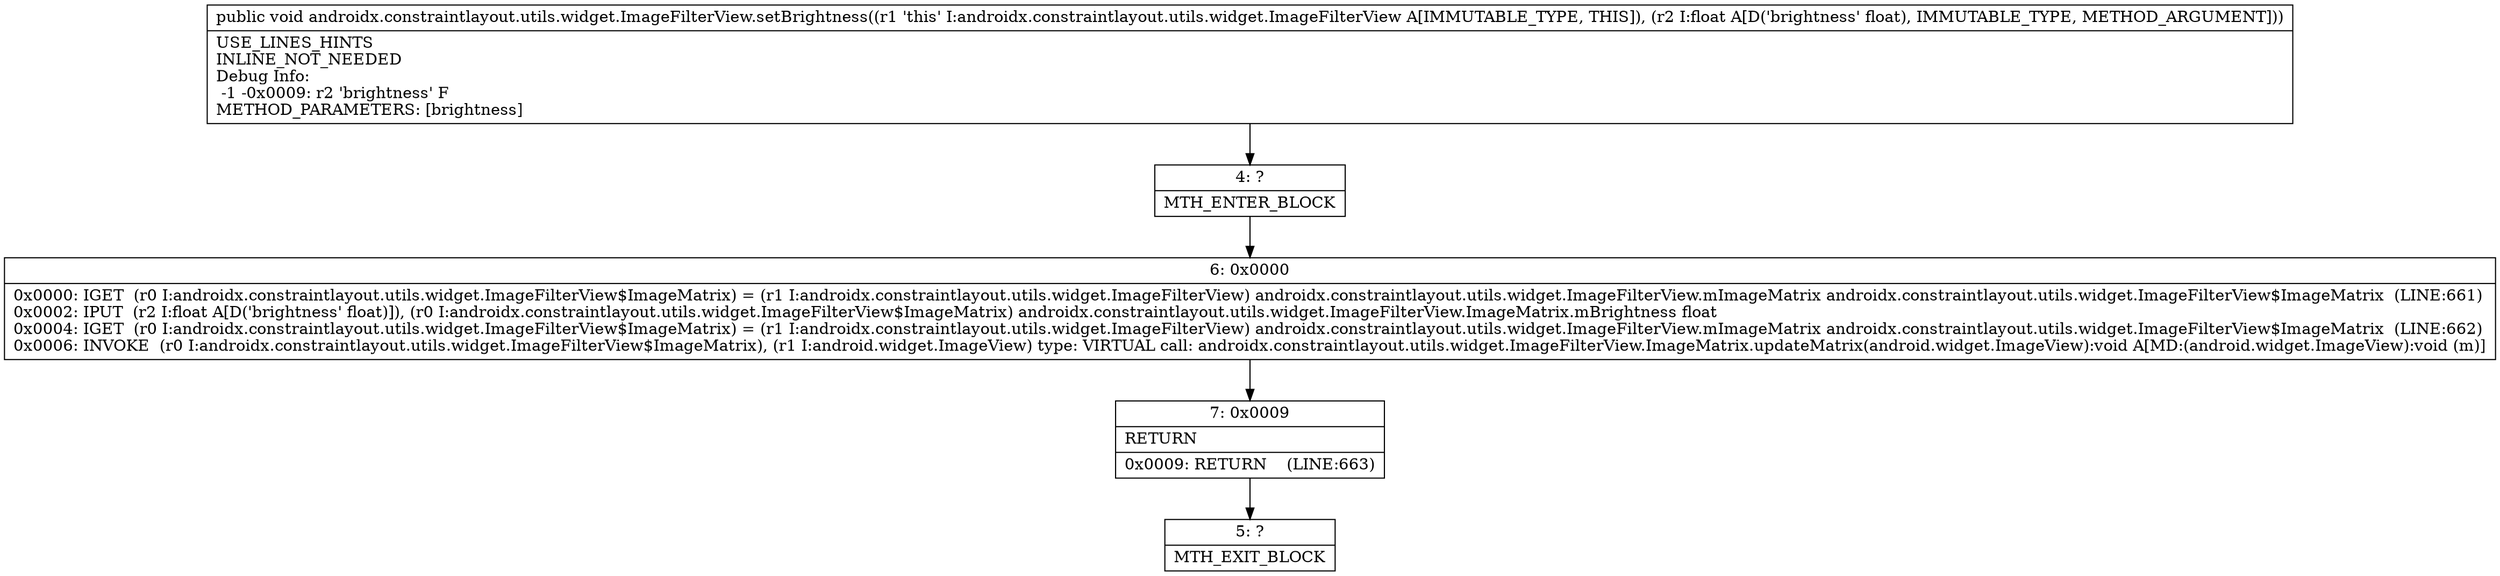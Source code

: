 digraph "CFG forandroidx.constraintlayout.utils.widget.ImageFilterView.setBrightness(F)V" {
Node_4 [shape=record,label="{4\:\ ?|MTH_ENTER_BLOCK\l}"];
Node_6 [shape=record,label="{6\:\ 0x0000|0x0000: IGET  (r0 I:androidx.constraintlayout.utils.widget.ImageFilterView$ImageMatrix) = (r1 I:androidx.constraintlayout.utils.widget.ImageFilterView) androidx.constraintlayout.utils.widget.ImageFilterView.mImageMatrix androidx.constraintlayout.utils.widget.ImageFilterView$ImageMatrix  (LINE:661)\l0x0002: IPUT  (r2 I:float A[D('brightness' float)]), (r0 I:androidx.constraintlayout.utils.widget.ImageFilterView$ImageMatrix) androidx.constraintlayout.utils.widget.ImageFilterView.ImageMatrix.mBrightness float \l0x0004: IGET  (r0 I:androidx.constraintlayout.utils.widget.ImageFilterView$ImageMatrix) = (r1 I:androidx.constraintlayout.utils.widget.ImageFilterView) androidx.constraintlayout.utils.widget.ImageFilterView.mImageMatrix androidx.constraintlayout.utils.widget.ImageFilterView$ImageMatrix  (LINE:662)\l0x0006: INVOKE  (r0 I:androidx.constraintlayout.utils.widget.ImageFilterView$ImageMatrix), (r1 I:android.widget.ImageView) type: VIRTUAL call: androidx.constraintlayout.utils.widget.ImageFilterView.ImageMatrix.updateMatrix(android.widget.ImageView):void A[MD:(android.widget.ImageView):void (m)]\l}"];
Node_7 [shape=record,label="{7\:\ 0x0009|RETURN\l|0x0009: RETURN    (LINE:663)\l}"];
Node_5 [shape=record,label="{5\:\ ?|MTH_EXIT_BLOCK\l}"];
MethodNode[shape=record,label="{public void androidx.constraintlayout.utils.widget.ImageFilterView.setBrightness((r1 'this' I:androidx.constraintlayout.utils.widget.ImageFilterView A[IMMUTABLE_TYPE, THIS]), (r2 I:float A[D('brightness' float), IMMUTABLE_TYPE, METHOD_ARGUMENT]))  | USE_LINES_HINTS\lINLINE_NOT_NEEDED\lDebug Info:\l  \-1 \-0x0009: r2 'brightness' F\lMETHOD_PARAMETERS: [brightness]\l}"];
MethodNode -> Node_4;Node_4 -> Node_6;
Node_6 -> Node_7;
Node_7 -> Node_5;
}

